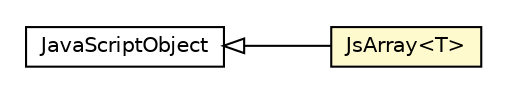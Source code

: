 #!/usr/local/bin/dot
#
# Class diagram 
# Generated by UMLGraph version R5_6-24-gf6e263 (http://www.umlgraph.org/)
#

digraph G {
	edge [fontname="Helvetica",fontsize=10,labelfontname="Helvetica",labelfontsize=10];
	node [fontname="Helvetica",fontsize=10,shape=plaintext];
	nodesep=0.25;
	ranksep=0.5;
	rankdir=LR;
	// org.turbogwt.core.collections.client.JsArray<T>
	c482 [label=<<table title="org.turbogwt.core.collections.client.JsArray" border="0" cellborder="1" cellspacing="0" cellpadding="2" port="p" bgcolor="lemonChiffon" href="./JsArray.html">
		<tr><td><table border="0" cellspacing="0" cellpadding="1">
<tr><td align="center" balign="center"> JsArray&lt;T&gt; </td></tr>
		</table></td></tr>
		</table>>, URL="./JsArray.html", fontname="Helvetica", fontcolor="black", fontsize=10.0];
	//org.turbogwt.core.collections.client.JsArray<T> extends com.google.gwt.core.client.JavaScriptObject
	c516:p -> c482:p [dir=back,arrowtail=empty];
	// com.google.gwt.core.client.JavaScriptObject
	c516 [label=<<table title="com.google.gwt.core.client.JavaScriptObject" border="0" cellborder="1" cellspacing="0" cellpadding="2" port="p" href="http://google-web-toolkit.googlecode.com/svn/javadoc/latest/com/google/gwt/core/client/JavaScriptObject.html">
		<tr><td><table border="0" cellspacing="0" cellpadding="1">
<tr><td align="center" balign="center"> JavaScriptObject </td></tr>
		</table></td></tr>
		</table>>, URL="http://google-web-toolkit.googlecode.com/svn/javadoc/latest/com/google/gwt/core/client/JavaScriptObject.html", fontname="Helvetica", fontcolor="black", fontsize=10.0];
}


